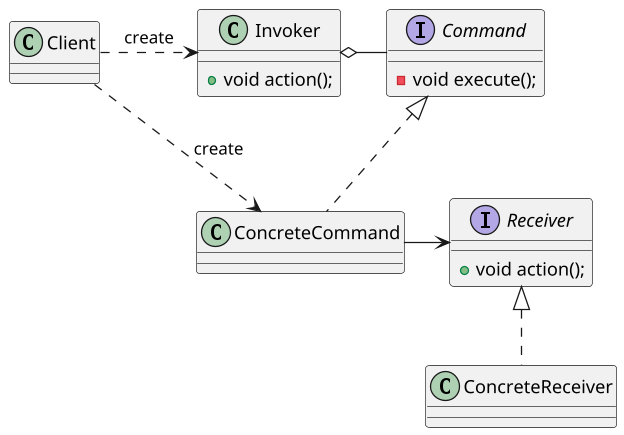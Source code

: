 @startuml
scale 1.3
class Invoker{
    + void action();
}
interface Command {
    - void execute();
}
interface Receiver{
    + void action();
}

Invoker o-right- Command
Client .right.> Invoker : create
Client ..> ConcreteCommand : create
ConcreteCommand .up.|> Command
ConcreteCommand -> Receiver
ConcreteReceiver .up.|> Receiver
@enduml

scale 生成图片倍数
默认的，字段和方法是由PlantUML自动分组的，你也可以使用: – .. == __ 这些分隔符手动进行分组
up、down、left、right定义线的起始方位。
PlantUML用下面的符号来表示类之间的关系：
泛化，Generalization：<|–
关联，Association：<–
组合，Composition：*–
聚合，Aggregation：o–
实现，Realization：<|..
依赖，Dependency：<..